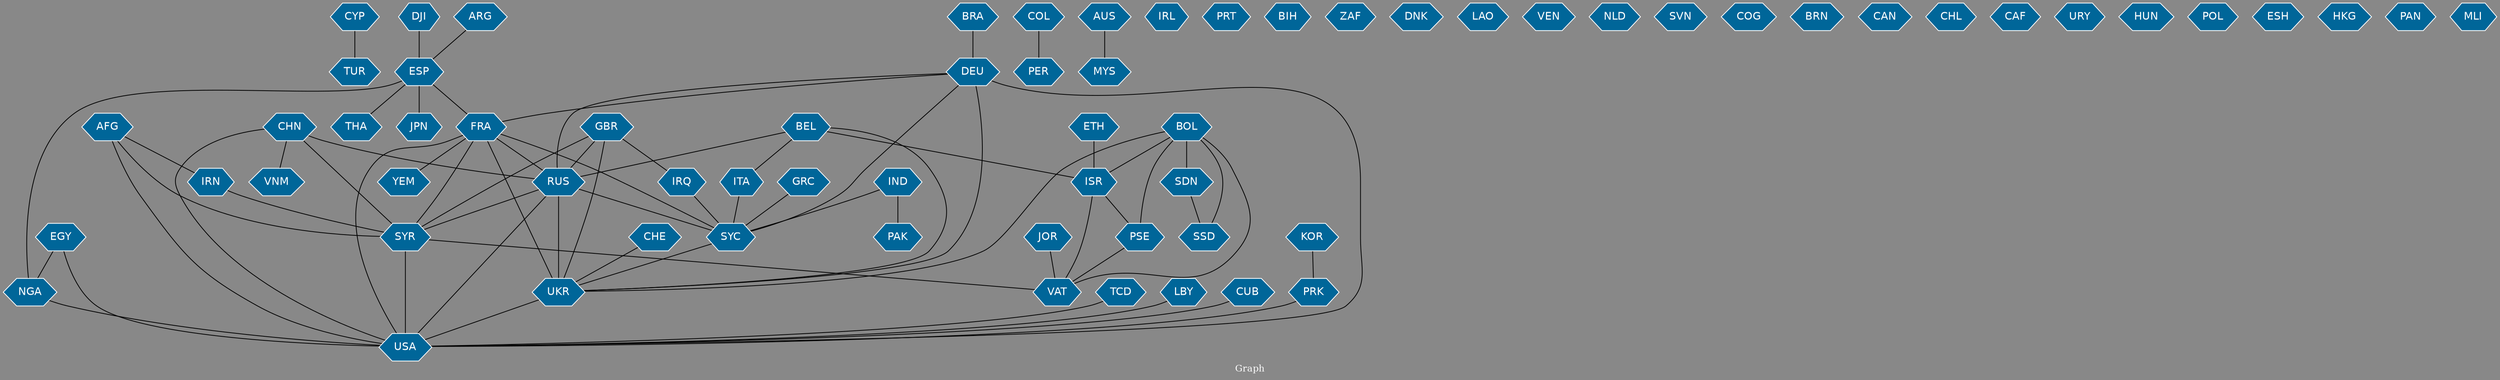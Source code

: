 // Countries together in item graph
graph {
	graph [bgcolor="#888888" fontcolor=white fontsize=12 label="Graph" outputorder=edgesfirst overlap=prism]
	node [color=white fillcolor="#006699" fontcolor=white fontname=Helvetica shape=hexagon style=filled]
	edge [arrowhead=open color=black fontcolor=white fontname=Courier fontsize=12]
		TUR [label=TUR]
		UKR [label=UKR]
		BEL [label=BEL]
		ITA [label=ITA]
		IND [label=IND]
		USA [label=USA]
		DEU [label=DEU]
		VAT [label=VAT]
		EGY [label=EGY]
		CHN [label=CHN]
		THA [label=THA]
		RUS [label=RUS]
		ISR [label=ISR]
		ESP [label=ESP]
		JPN [label=JPN]
		GBR [label=GBR]
		COL [label=COL]
		PER [label=PER]
		FRA [label=FRA]
		TCD [label=TCD]
		SYC [label=SYC]
		SYR [label=SYR]
		NGA [label=NGA]
		IRQ [label=IRQ]
		IRN [label=IRN]
		MYS [label=MYS]
		LBY [label=LBY]
		CHE [label=CHE]
		JOR [label=JOR]
		GRC [label=GRC]
		IRL [label=IRL]
		BOL [label=BOL]
		PSE [label=PSE]
		PRT [label=PRT]
		BIH [label=BIH]
		AFG [label=AFG]
		ARG [label=ARG]
		VNM [label=VNM]
		ZAF [label=ZAF]
		SSD [label=SSD]
		SDN [label=SDN]
		CUB [label=CUB]
		YEM [label=YEM]
		DNK [label=DNK]
		LAO [label=LAO]
		VEN [label=VEN]
		NLD [label=NLD]
		SVN [label=SVN]
		AUS [label=AUS]
		COG [label=COG]
		CYP [label=CYP]
		BRN [label=BRN]
		CAN [label=CAN]
		CHL [label=CHL]
		PRK [label=PRK]
		CAF [label=CAF]
		KOR [label=KOR]
		URY [label=URY]
		HUN [label=HUN]
		DJI [label=DJI]
		POL [label=POL]
		PAK [label=PAK]
		BRA [label=BRA]
		ESH [label=ESH]
		HKG [label=HKG]
		PAN [label=PAN]
		ETH [label=ETH]
		MLI [label=MLI]
			BOL -- SDN [weight=2]
			BEL -- ISR [weight=4]
			FRA -- USA [weight=2]
			SYR -- USA [weight=4]
			DEU -- UKR [weight=5]
			KOR -- PRK [weight=1]
			ISR -- PSE [weight=4]
			NGA -- USA [weight=2]
			DEU -- RUS [weight=4]
			IND -- PAK [weight=1]
			JOR -- VAT [weight=1]
			SYR -- VAT [weight=1]
			BOL -- VAT [weight=4]
			GBR -- UKR [weight=1]
			RUS -- SYC [weight=3]
			ESP -- NGA [weight=1]
			LBY -- USA [weight=1]
			DEU -- FRA [weight=2]
			EGY -- NGA [weight=1]
			PRK -- USA [weight=1]
			ESP -- FRA [weight=1]
			RUS -- SYR [weight=2]
			CYP -- TUR [weight=3]
			FRA -- UKR [weight=2]
			AFG -- IRN [weight=1]
			BOL -- ISR [weight=1]
			DEU -- SYC [weight=1]
			ISR -- VAT [weight=4]
			TCD -- USA [weight=3]
			CHN -- RUS [weight=11]
			FRA -- SYR [weight=2]
			BOL -- UKR [weight=1]
			IRQ -- SYC [weight=2]
			EGY -- USA [weight=2]
			SYC -- UKR [weight=4]
			PSE -- VAT [weight=5]
			RUS -- USA [weight=4]
			CHE -- UKR [weight=1]
			CHN -- USA [weight=7]
			DEU -- USA [weight=4]
			RUS -- UKR [weight=52]
			BEL -- RUS [weight=2]
			ETH -- ISR [weight=1]
			FRA -- RUS [weight=1]
			CUB -- USA [weight=1]
			BOL -- SSD [weight=2]
			BOL -- PSE [weight=3]
			IND -- SYC [weight=7]
			BEL -- ITA [weight=2]
			FRA -- YEM [weight=1]
			SDN -- SSD [weight=4]
			AFG -- SYR [weight=1]
			UKR -- USA [weight=6]
			CHN -- SYR [weight=2]
			CHN -- VNM [weight=3]
			GBR -- RUS [weight=2]
			DJI -- ESP [weight=2]
			GRC -- SYC [weight=1]
			FRA -- SYC [weight=1]
			IRN -- SYR [weight=1]
			ITA -- SYC [weight=1]
			ESP -- JPN [weight=2]
			ARG -- ESP [weight=1]
			ESP -- THA [weight=1]
			GBR -- IRQ [weight=1]
			AFG -- USA [weight=5]
			BEL -- UKR [weight=1]
			COL -- PER [weight=1]
			GBR -- SYR [weight=1]
			BRA -- DEU [weight=1]
			AUS -- MYS [weight=1]
}